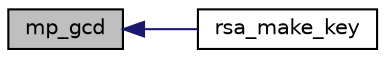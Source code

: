 digraph G
{
  edge [fontname="Helvetica",fontsize="10",labelfontname="Helvetica",labelfontsize="10"];
  node [fontname="Helvetica",fontsize="10",shape=record];
  rankdir="LR";
  Node1 [label="mp_gcd",height=0.2,width=0.4,color="black", fillcolor="grey75", style="filled" fontcolor="black"];
  Node1 -> Node2 [dir="back",color="midnightblue",fontsize="10",style="solid",fontname="Helvetica"];
  Node2 [label="rsa_make_key",height=0.2,width=0.4,color="black", fillcolor="white", style="filled",URL="$rsa__make__key_8c.html#aece58b13922a56a3fbcce677333dad9a"];
}
